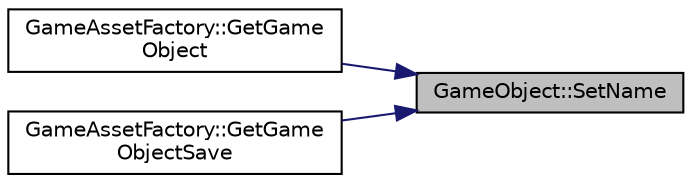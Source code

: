 digraph "GameObject::SetName"
{
 // LATEX_PDF_SIZE
  edge [fontname="Helvetica",fontsize="10",labelfontname="Helvetica",labelfontsize="10"];
  node [fontname="Helvetica",fontsize="10",shape=record];
  rankdir="RL";
  Node1 [label="GameObject::SetName",height=0.2,width=0.4,color="black", fillcolor="grey75", style="filled", fontcolor="black",tooltip="Sets the name of a game object."];
  Node1 -> Node2 [dir="back",color="midnightblue",fontsize="10",style="solid",fontname="Helvetica"];
  Node2 [label="GameAssetFactory::GetGame\lObject",height=0.2,width=0.4,color="black", fillcolor="white", style="filled",URL="$class_game_asset_factory.html#adf24ecaf355d032057fb10da885c99d5",tooltip="Creates the game object and returns it."];
  Node1 -> Node3 [dir="back",color="midnightblue",fontsize="10",style="solid",fontname="Helvetica"];
  Node3 [label="GameAssetFactory::GetGame\lObjectSave",height=0.2,width=0.4,color="black", fillcolor="white", style="filled",URL="$class_game_asset_factory.html#a5da86fa85724b718ba5a6f7a6595b74b",tooltip="Creates the game object and returns it."];
}
